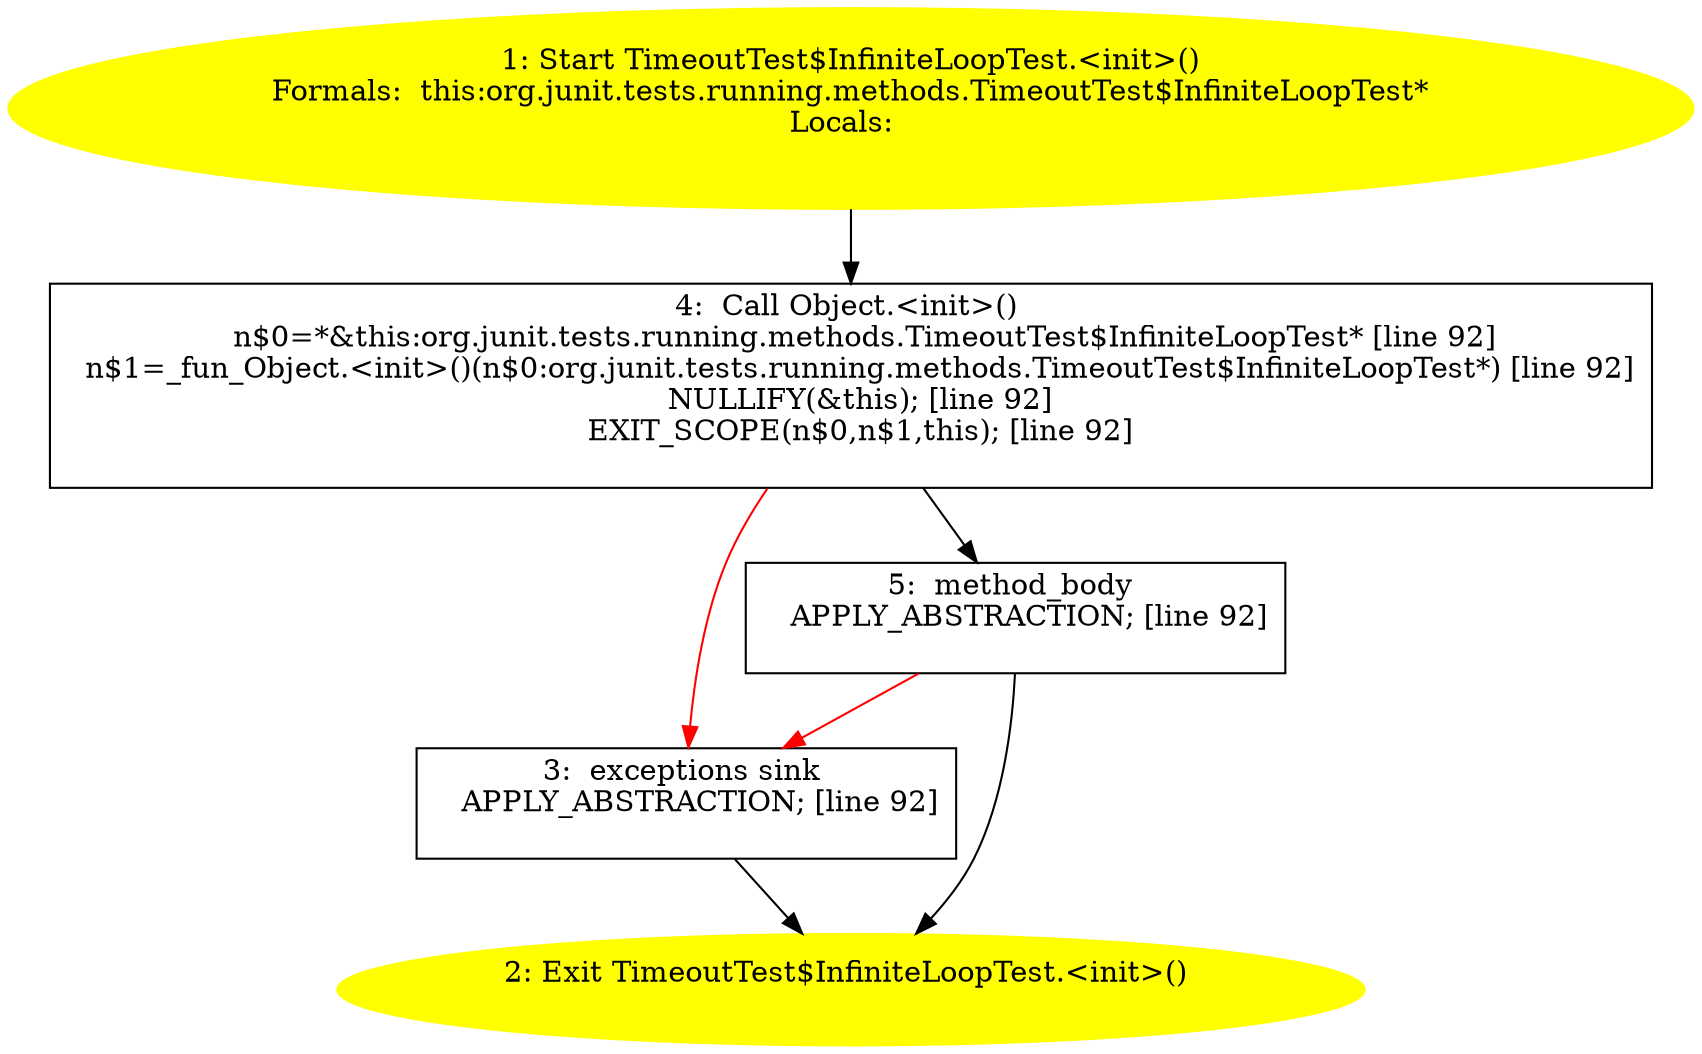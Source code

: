 /* @generated */
digraph cfg {
"org.junit.tests.running.methods.TimeoutTest$InfiniteLoopTest.<init>().873448d427d137a0622daafd400cbd39_1" [label="1: Start TimeoutTest$InfiniteLoopTest.<init>()\nFormals:  this:org.junit.tests.running.methods.TimeoutTest$InfiniteLoopTest*\nLocals:  \n  " color=yellow style=filled]
	

	 "org.junit.tests.running.methods.TimeoutTest$InfiniteLoopTest.<init>().873448d427d137a0622daafd400cbd39_1" -> "org.junit.tests.running.methods.TimeoutTest$InfiniteLoopTest.<init>().873448d427d137a0622daafd400cbd39_4" ;
"org.junit.tests.running.methods.TimeoutTest$InfiniteLoopTest.<init>().873448d427d137a0622daafd400cbd39_2" [label="2: Exit TimeoutTest$InfiniteLoopTest.<init>() \n  " color=yellow style=filled]
	

"org.junit.tests.running.methods.TimeoutTest$InfiniteLoopTest.<init>().873448d427d137a0622daafd400cbd39_3" [label="3:  exceptions sink \n   APPLY_ABSTRACTION; [line 92]\n " shape="box"]
	

	 "org.junit.tests.running.methods.TimeoutTest$InfiniteLoopTest.<init>().873448d427d137a0622daafd400cbd39_3" -> "org.junit.tests.running.methods.TimeoutTest$InfiniteLoopTest.<init>().873448d427d137a0622daafd400cbd39_2" ;
"org.junit.tests.running.methods.TimeoutTest$InfiniteLoopTest.<init>().873448d427d137a0622daafd400cbd39_4" [label="4:  Call Object.<init>() \n   n$0=*&this:org.junit.tests.running.methods.TimeoutTest$InfiniteLoopTest* [line 92]\n  n$1=_fun_Object.<init>()(n$0:org.junit.tests.running.methods.TimeoutTest$InfiniteLoopTest*) [line 92]\n  NULLIFY(&this); [line 92]\n  EXIT_SCOPE(n$0,n$1,this); [line 92]\n " shape="box"]
	

	 "org.junit.tests.running.methods.TimeoutTest$InfiniteLoopTest.<init>().873448d427d137a0622daafd400cbd39_4" -> "org.junit.tests.running.methods.TimeoutTest$InfiniteLoopTest.<init>().873448d427d137a0622daafd400cbd39_5" ;
	 "org.junit.tests.running.methods.TimeoutTest$InfiniteLoopTest.<init>().873448d427d137a0622daafd400cbd39_4" -> "org.junit.tests.running.methods.TimeoutTest$InfiniteLoopTest.<init>().873448d427d137a0622daafd400cbd39_3" [color="red" ];
"org.junit.tests.running.methods.TimeoutTest$InfiniteLoopTest.<init>().873448d427d137a0622daafd400cbd39_5" [label="5:  method_body \n   APPLY_ABSTRACTION; [line 92]\n " shape="box"]
	

	 "org.junit.tests.running.methods.TimeoutTest$InfiniteLoopTest.<init>().873448d427d137a0622daafd400cbd39_5" -> "org.junit.tests.running.methods.TimeoutTest$InfiniteLoopTest.<init>().873448d427d137a0622daafd400cbd39_2" ;
	 "org.junit.tests.running.methods.TimeoutTest$InfiniteLoopTest.<init>().873448d427d137a0622daafd400cbd39_5" -> "org.junit.tests.running.methods.TimeoutTest$InfiniteLoopTest.<init>().873448d427d137a0622daafd400cbd39_3" [color="red" ];
}
